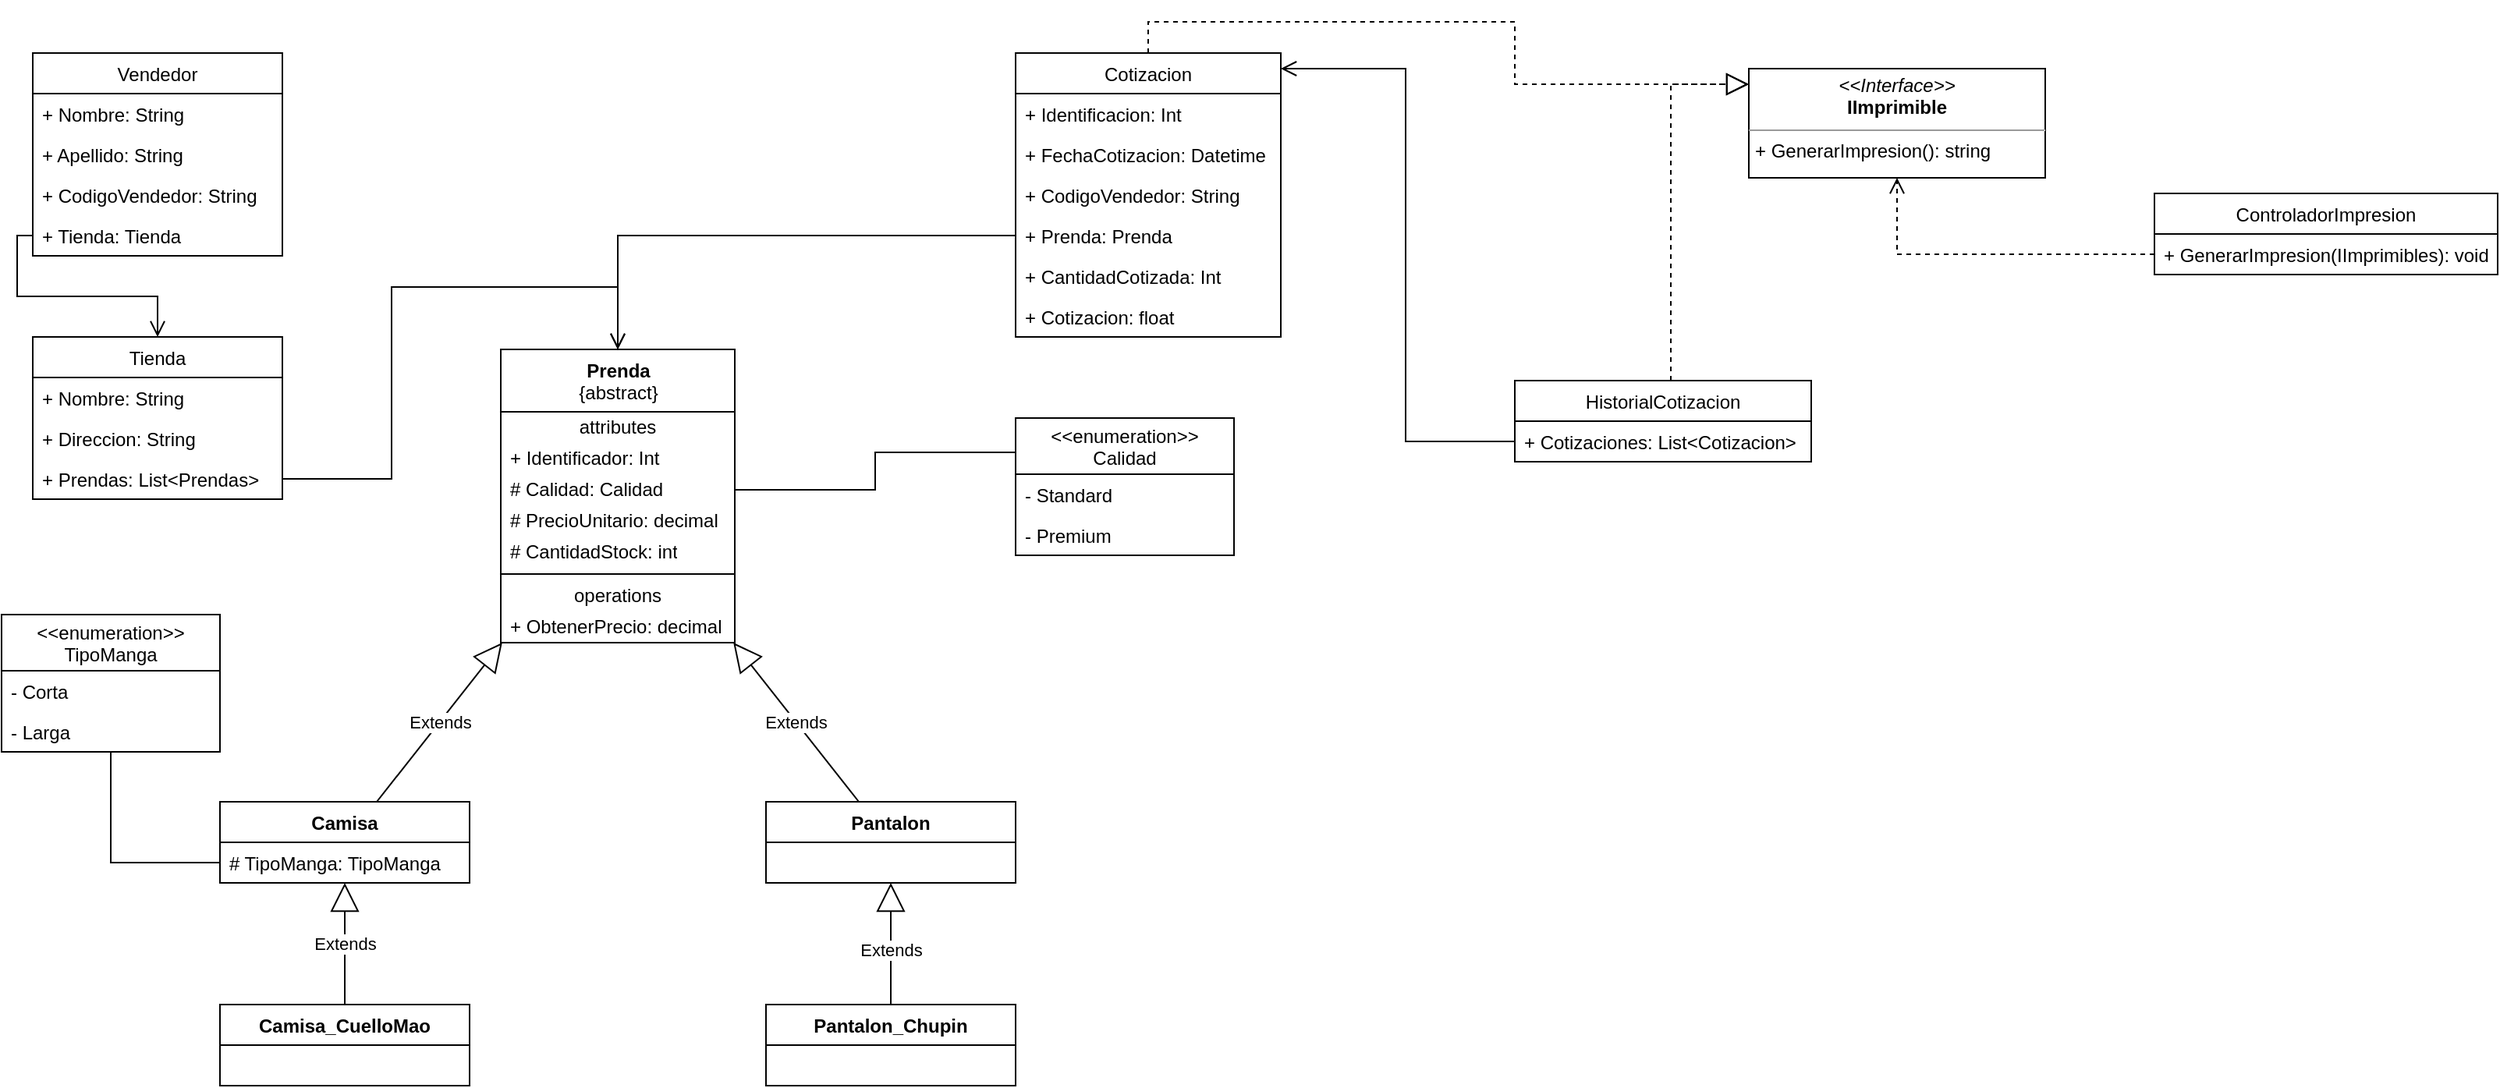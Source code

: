 <mxfile version="20.0.3" type="github">
  <diagram name="Page-1" id="c4acf3e9-155e-7222-9cf6-157b1a14988f">
    <mxGraphModel dx="1422" dy="762" grid="1" gridSize="10" guides="1" tooltips="1" connect="1" arrows="1" fold="1" page="1" pageScale="1" pageWidth="850" pageHeight="1100" background="none" math="0" shadow="0">
      <root>
        <mxCell id="0" />
        <mxCell id="1" parent="0" />
        <mxCell id="P6olf1xMX7x4DSoyxQ6s-1" value="Vendedor" style="swimlane;fontStyle=0;childLayout=stackLayout;horizontal=1;startSize=26;fillColor=none;horizontalStack=0;resizeParent=1;resizeParentMax=0;resizeLast=0;collapsible=1;marginBottom=0;" parent="1" vertex="1">
          <mxGeometry x="40" y="40" width="160" height="130" as="geometry" />
        </mxCell>
        <mxCell id="P6olf1xMX7x4DSoyxQ6s-2" value="+ Nombre: String" style="text;strokeColor=none;fillColor=none;align=left;verticalAlign=top;spacingLeft=4;spacingRight=4;overflow=hidden;rotatable=0;points=[[0,0.5],[1,0.5]];portConstraint=eastwest;" parent="P6olf1xMX7x4DSoyxQ6s-1" vertex="1">
          <mxGeometry y="26" width="160" height="26" as="geometry" />
        </mxCell>
        <mxCell id="P6olf1xMX7x4DSoyxQ6s-3" value="+ Apellido: String" style="text;strokeColor=none;fillColor=none;align=left;verticalAlign=top;spacingLeft=4;spacingRight=4;overflow=hidden;rotatable=0;points=[[0,0.5],[1,0.5]];portConstraint=eastwest;" parent="P6olf1xMX7x4DSoyxQ6s-1" vertex="1">
          <mxGeometry y="52" width="160" height="26" as="geometry" />
        </mxCell>
        <mxCell id="P6olf1xMX7x4DSoyxQ6s-4" value="+ CodigoVendedor: String" style="text;strokeColor=none;fillColor=none;align=left;verticalAlign=top;spacingLeft=4;spacingRight=4;overflow=hidden;rotatable=0;points=[[0,0.5],[1,0.5]];portConstraint=eastwest;" parent="P6olf1xMX7x4DSoyxQ6s-1" vertex="1">
          <mxGeometry y="78" width="160" height="26" as="geometry" />
        </mxCell>
        <mxCell id="P6olf1xMX7x4DSoyxQ6s-18" value="+ Tienda: Tienda" style="text;strokeColor=none;fillColor=none;align=left;verticalAlign=top;spacingLeft=4;spacingRight=4;overflow=hidden;rotatable=0;points=[[0,0.5],[1,0.5]];portConstraint=eastwest;" parent="P6olf1xMX7x4DSoyxQ6s-1" vertex="1">
          <mxGeometry y="104" width="160" height="26" as="geometry" />
        </mxCell>
        <mxCell id="P6olf1xMX7x4DSoyxQ6s-5" value="Cotizacion" style="swimlane;fontStyle=0;childLayout=stackLayout;horizontal=1;startSize=26;fillColor=none;horizontalStack=0;resizeParent=1;resizeParentMax=0;resizeLast=0;collapsible=1;marginBottom=0;" parent="1" vertex="1">
          <mxGeometry x="670" y="40" width="170" height="182" as="geometry">
            <mxRectangle x="480" y="40" width="100" height="30" as="alternateBounds" />
          </mxGeometry>
        </mxCell>
        <mxCell id="P6olf1xMX7x4DSoyxQ6s-6" value="+ Identificacion: Int&#xa;" style="text;strokeColor=none;fillColor=none;align=left;verticalAlign=top;spacingLeft=4;spacingRight=4;overflow=hidden;rotatable=0;points=[[0,0.5],[1,0.5]];portConstraint=eastwest;" parent="P6olf1xMX7x4DSoyxQ6s-5" vertex="1">
          <mxGeometry y="26" width="170" height="26" as="geometry" />
        </mxCell>
        <mxCell id="P6olf1xMX7x4DSoyxQ6s-7" value="+ FechaCotizacion: Datetime" style="text;strokeColor=none;fillColor=none;align=left;verticalAlign=top;spacingLeft=4;spacingRight=4;overflow=hidden;rotatable=0;points=[[0,0.5],[1,0.5]];portConstraint=eastwest;" parent="P6olf1xMX7x4DSoyxQ6s-5" vertex="1">
          <mxGeometry y="52" width="170" height="26" as="geometry" />
        </mxCell>
        <mxCell id="P6olf1xMX7x4DSoyxQ6s-8" value="+ CodigoVendedor: String" style="text;strokeColor=none;fillColor=none;align=left;verticalAlign=top;spacingLeft=4;spacingRight=4;overflow=hidden;rotatable=0;points=[[0,0.5],[1,0.5]];portConstraint=eastwest;" parent="P6olf1xMX7x4DSoyxQ6s-5" vertex="1">
          <mxGeometry y="78" width="170" height="26" as="geometry" />
        </mxCell>
        <mxCell id="P6olf1xMX7x4DSoyxQ6s-11" value="+ Prenda: Prenda" style="text;strokeColor=none;fillColor=none;align=left;verticalAlign=top;spacingLeft=4;spacingRight=4;overflow=hidden;rotatable=0;points=[[0,0.5],[1,0.5]];portConstraint=eastwest;" parent="P6olf1xMX7x4DSoyxQ6s-5" vertex="1">
          <mxGeometry y="104" width="170" height="26" as="geometry" />
        </mxCell>
        <mxCell id="P6olf1xMX7x4DSoyxQ6s-12" value="+ CantidadCotizada: Int" style="text;strokeColor=none;fillColor=none;align=left;verticalAlign=top;spacingLeft=4;spacingRight=4;overflow=hidden;rotatable=0;points=[[0,0.5],[1,0.5]];portConstraint=eastwest;" parent="P6olf1xMX7x4DSoyxQ6s-5" vertex="1">
          <mxGeometry y="130" width="170" height="26" as="geometry" />
        </mxCell>
        <mxCell id="P6olf1xMX7x4DSoyxQ6s-13" value="+ Cotizacion: float" style="text;strokeColor=none;fillColor=none;align=left;verticalAlign=top;spacingLeft=4;spacingRight=4;overflow=hidden;rotatable=0;points=[[0,0.5],[1,0.5]];portConstraint=eastwest;" parent="P6olf1xMX7x4DSoyxQ6s-5" vertex="1">
          <mxGeometry y="156" width="170" height="26" as="geometry" />
        </mxCell>
        <mxCell id="P6olf1xMX7x4DSoyxQ6s-14" value="Tienda" style="swimlane;fontStyle=0;childLayout=stackLayout;horizontal=1;startSize=26;fillColor=none;horizontalStack=0;resizeParent=1;resizeParentMax=0;resizeLast=0;collapsible=1;marginBottom=0;" parent="1" vertex="1">
          <mxGeometry x="40" y="222" width="160" height="104" as="geometry" />
        </mxCell>
        <mxCell id="P6olf1xMX7x4DSoyxQ6s-15" value="+ Nombre: String" style="text;strokeColor=none;fillColor=none;align=left;verticalAlign=top;spacingLeft=4;spacingRight=4;overflow=hidden;rotatable=0;points=[[0,0.5],[1,0.5]];portConstraint=eastwest;" parent="P6olf1xMX7x4DSoyxQ6s-14" vertex="1">
          <mxGeometry y="26" width="160" height="26" as="geometry" />
        </mxCell>
        <mxCell id="P6olf1xMX7x4DSoyxQ6s-16" value="+ Direccion: String" style="text;strokeColor=none;fillColor=none;align=left;verticalAlign=top;spacingLeft=4;spacingRight=4;overflow=hidden;rotatable=0;points=[[0,0.5],[1,0.5]];portConstraint=eastwest;" parent="P6olf1xMX7x4DSoyxQ6s-14" vertex="1">
          <mxGeometry y="52" width="160" height="26" as="geometry" />
        </mxCell>
        <mxCell id="P6olf1xMX7x4DSoyxQ6s-17" value="+ Prendas: List&lt;Prendas&gt;" style="text;strokeColor=none;fillColor=none;align=left;verticalAlign=top;spacingLeft=4;spacingRight=4;overflow=hidden;rotatable=0;points=[[0,0.5],[1,0.5]];portConstraint=eastwest;" parent="P6olf1xMX7x4DSoyxQ6s-14" vertex="1">
          <mxGeometry y="78" width="160" height="26" as="geometry" />
        </mxCell>
        <mxCell id="P6olf1xMX7x4DSoyxQ6s-26" value="&lt;&lt;enumeration&gt;&gt;&#xa;Calidad" style="swimlane;fontStyle=0;childLayout=stackLayout;horizontal=1;startSize=36;fillColor=none;horizontalStack=0;resizeParent=1;resizeParentMax=0;resizeLast=0;collapsible=1;marginBottom=0;" parent="1" vertex="1">
          <mxGeometry x="670" y="274" width="140" height="88" as="geometry" />
        </mxCell>
        <mxCell id="P6olf1xMX7x4DSoyxQ6s-27" value="- Standard" style="text;strokeColor=none;fillColor=none;align=left;verticalAlign=top;spacingLeft=4;spacingRight=4;overflow=hidden;rotatable=0;points=[[0,0.5],[1,0.5]];portConstraint=eastwest;" parent="P6olf1xMX7x4DSoyxQ6s-26" vertex="1">
          <mxGeometry y="36" width="140" height="26" as="geometry" />
        </mxCell>
        <mxCell id="P6olf1xMX7x4DSoyxQ6s-28" value="- Premium" style="text;strokeColor=none;fillColor=none;align=left;verticalAlign=top;spacingLeft=4;spacingRight=4;overflow=hidden;rotatable=0;points=[[0,0.5],[1,0.5]];portConstraint=eastwest;" parent="P6olf1xMX7x4DSoyxQ6s-26" vertex="1">
          <mxGeometry y="62" width="140" height="26" as="geometry" />
        </mxCell>
        <mxCell id="P6olf1xMX7x4DSoyxQ6s-33" style="edgeStyle=orthogonalEdgeStyle;rounded=0;orthogonalLoop=1;jettySize=auto;html=1;entryX=0;entryY=0.25;entryDx=0;entryDy=0;endArrow=none;endFill=0;" parent="1" source="d8b3vOoTN7vGxQ_mSlxQ-3" target="P6olf1xMX7x4DSoyxQ6s-26" edge="1">
          <mxGeometry relative="1" as="geometry">
            <mxPoint x="510" y="239" as="sourcePoint" />
          </mxGeometry>
        </mxCell>
        <mxCell id="d8b3vOoTN7vGxQ_mSlxQ-1" value="&lt;b&gt;Prenda&lt;/b&gt;&lt;br&gt;{abstract}" style="swimlane;fontStyle=0;align=center;verticalAlign=top;childLayout=stackLayout;horizontal=1;startSize=40;horizontalStack=0;resizeParent=1;resizeParentMax=0;resizeLast=0;collapsible=0;marginBottom=0;html=1;" parent="1" vertex="1">
          <mxGeometry x="340" y="230" width="150" height="188" as="geometry" />
        </mxCell>
        <mxCell id="d8b3vOoTN7vGxQ_mSlxQ-2" value="attributes" style="text;html=1;strokeColor=none;fillColor=none;align=center;verticalAlign=middle;spacingLeft=4;spacingRight=4;overflow=hidden;rotatable=0;points=[[0,0.5],[1,0.5]];portConstraint=eastwest;" parent="d8b3vOoTN7vGxQ_mSlxQ-1" vertex="1">
          <mxGeometry y="40" width="150" height="20" as="geometry" />
        </mxCell>
        <mxCell id="d8b3vOoTN7vGxQ_mSlxQ-9" value="+ Identificador: Int" style="text;html=1;strokeColor=none;fillColor=none;align=left;verticalAlign=middle;spacingLeft=4;spacingRight=4;overflow=hidden;rotatable=0;points=[[0,0.5],[1,0.5]];portConstraint=eastwest;" parent="d8b3vOoTN7vGxQ_mSlxQ-1" vertex="1">
          <mxGeometry y="60" width="150" height="20" as="geometry" />
        </mxCell>
        <mxCell id="d8b3vOoTN7vGxQ_mSlxQ-3" value="# Calidad: Calidad" style="text;html=1;strokeColor=none;fillColor=none;align=left;verticalAlign=middle;spacingLeft=4;spacingRight=4;overflow=hidden;rotatable=0;points=[[0,0.5],[1,0.5]];portConstraint=eastwest;" parent="d8b3vOoTN7vGxQ_mSlxQ-1" vertex="1">
          <mxGeometry y="80" width="150" height="20" as="geometry" />
        </mxCell>
        <mxCell id="d8b3vOoTN7vGxQ_mSlxQ-10" value="# PrecioUnitario: decimal" style="text;html=1;strokeColor=none;fillColor=none;align=left;verticalAlign=middle;spacingLeft=4;spacingRight=4;overflow=hidden;rotatable=0;points=[[0,0.5],[1,0.5]];portConstraint=eastwest;" parent="d8b3vOoTN7vGxQ_mSlxQ-1" vertex="1">
          <mxGeometry y="100" width="150" height="20" as="geometry" />
        </mxCell>
        <mxCell id="d8b3vOoTN7vGxQ_mSlxQ-11" value="# CantidadStock: int" style="text;html=1;strokeColor=none;fillColor=none;align=left;verticalAlign=middle;spacingLeft=4;spacingRight=4;overflow=hidden;rotatable=0;points=[[0,0.5],[1,0.5]];portConstraint=eastwest;" parent="d8b3vOoTN7vGxQ_mSlxQ-1" vertex="1">
          <mxGeometry y="120" width="150" height="20" as="geometry" />
        </mxCell>
        <mxCell id="d8b3vOoTN7vGxQ_mSlxQ-6" value="" style="line;strokeWidth=1;fillColor=none;align=left;verticalAlign=middle;spacingTop=-1;spacingLeft=3;spacingRight=3;rotatable=0;labelPosition=right;points=[];portConstraint=eastwest;" parent="d8b3vOoTN7vGxQ_mSlxQ-1" vertex="1">
          <mxGeometry y="140" width="150" height="8" as="geometry" />
        </mxCell>
        <mxCell id="d8b3vOoTN7vGxQ_mSlxQ-7" value="operations" style="text;html=1;strokeColor=none;fillColor=none;align=center;verticalAlign=middle;spacingLeft=4;spacingRight=4;overflow=hidden;rotatable=0;points=[[0,0.5],[1,0.5]];portConstraint=eastwest;" parent="d8b3vOoTN7vGxQ_mSlxQ-1" vertex="1">
          <mxGeometry y="148" width="150" height="20" as="geometry" />
        </mxCell>
        <mxCell id="d8b3vOoTN7vGxQ_mSlxQ-8" value="+ ObtenerPrecio: decimal" style="text;html=1;strokeColor=none;fillColor=none;align=left;verticalAlign=middle;spacingLeft=4;spacingRight=4;overflow=hidden;rotatable=0;points=[[0,0.5],[1,0.5]];portConstraint=eastwest;" parent="d8b3vOoTN7vGxQ_mSlxQ-1" vertex="1">
          <mxGeometry y="168" width="150" height="20" as="geometry" />
        </mxCell>
        <mxCell id="d8b3vOoTN7vGxQ_mSlxQ-13" value="Camisa" style="swimlane;fontStyle=1;align=center;verticalAlign=top;childLayout=stackLayout;horizontal=1;startSize=26;horizontalStack=0;resizeParent=1;resizeParentMax=0;resizeLast=0;collapsible=1;marginBottom=0;" parent="1" vertex="1">
          <mxGeometry x="160" y="520" width="160" height="52" as="geometry" />
        </mxCell>
        <mxCell id="d8b3vOoTN7vGxQ_mSlxQ-14" value="# TipoManga: TipoManga" style="text;strokeColor=none;fillColor=none;align=left;verticalAlign=top;spacingLeft=4;spacingRight=4;overflow=hidden;rotatable=0;points=[[0,0.5],[1,0.5]];portConstraint=eastwest;" parent="d8b3vOoTN7vGxQ_mSlxQ-13" vertex="1">
          <mxGeometry y="26" width="160" height="26" as="geometry" />
        </mxCell>
        <mxCell id="d8b3vOoTN7vGxQ_mSlxQ-19" value="Pantalon" style="swimlane;fontStyle=1;align=center;verticalAlign=top;childLayout=stackLayout;horizontal=1;startSize=26;horizontalStack=0;resizeParent=1;resizeParentMax=0;resizeLast=0;collapsible=1;marginBottom=0;" parent="1" vertex="1">
          <mxGeometry x="510" y="520" width="160" height="52" as="geometry" />
        </mxCell>
        <mxCell id="d8b3vOoTN7vGxQ_mSlxQ-22" value="Camisa_CuelloMao" style="swimlane;fontStyle=1;align=center;verticalAlign=top;childLayout=stackLayout;horizontal=1;startSize=26;horizontalStack=0;resizeParent=1;resizeParentMax=0;resizeLast=0;collapsible=1;marginBottom=0;" parent="1" vertex="1">
          <mxGeometry x="160" y="650" width="160" height="52" as="geometry" />
        </mxCell>
        <mxCell id="d8b3vOoTN7vGxQ_mSlxQ-25" value="Pantalon_Chupin" style="swimlane;fontStyle=1;align=center;verticalAlign=top;childLayout=stackLayout;horizontal=1;startSize=26;horizontalStack=0;resizeParent=1;resizeParentMax=0;resizeLast=0;collapsible=1;marginBottom=0;" parent="1" vertex="1">
          <mxGeometry x="510" y="650" width="160" height="52" as="geometry" />
        </mxCell>
        <mxCell id="d8b3vOoTN7vGxQ_mSlxQ-27" value="&lt;&lt;enumeration&gt;&gt;&#xa;TipoManga" style="swimlane;fontStyle=0;childLayout=stackLayout;horizontal=1;startSize=36;fillColor=none;horizontalStack=0;resizeParent=1;resizeParentMax=0;resizeLast=0;collapsible=1;marginBottom=0;" parent="1" vertex="1">
          <mxGeometry x="20" y="400" width="140" height="88" as="geometry" />
        </mxCell>
        <mxCell id="d8b3vOoTN7vGxQ_mSlxQ-28" value="- Corta" style="text;strokeColor=none;fillColor=none;align=left;verticalAlign=top;spacingLeft=4;spacingRight=4;overflow=hidden;rotatable=0;points=[[0,0.5],[1,0.5]];portConstraint=eastwest;" parent="d8b3vOoTN7vGxQ_mSlxQ-27" vertex="1">
          <mxGeometry y="36" width="140" height="26" as="geometry" />
        </mxCell>
        <mxCell id="d8b3vOoTN7vGxQ_mSlxQ-29" value="- Larga" style="text;strokeColor=none;fillColor=none;align=left;verticalAlign=top;spacingLeft=4;spacingRight=4;overflow=hidden;rotatable=0;points=[[0,0.5],[1,0.5]];portConstraint=eastwest;" parent="d8b3vOoTN7vGxQ_mSlxQ-27" vertex="1">
          <mxGeometry y="62" width="140" height="26" as="geometry" />
        </mxCell>
        <mxCell id="d8b3vOoTN7vGxQ_mSlxQ-30" style="rounded=0;orthogonalLoop=1;jettySize=auto;html=1;endArrow=none;endFill=0;edgeStyle=orthogonalEdgeStyle;sourcePerimeterSpacing=0;" parent="1" source="d8b3vOoTN7vGxQ_mSlxQ-14" target="d8b3vOoTN7vGxQ_mSlxQ-27" edge="1">
          <mxGeometry relative="1" as="geometry" />
        </mxCell>
        <mxCell id="d8b3vOoTN7vGxQ_mSlxQ-34" value="&lt;p style=&quot;margin:0px;margin-top:4px;text-align:center;&quot;&gt;&lt;i&gt;&amp;lt;&amp;lt;Interface&amp;gt;&amp;gt;&lt;/i&gt;&lt;br&gt;&lt;b&gt;IImprimible&lt;/b&gt;&lt;/p&gt;&lt;hr size=&quot;1&quot;&gt;&lt;p style=&quot;margin:0px;margin-left:4px;&quot;&gt;+ GenerarImpresion(): string&lt;/p&gt;" style="verticalAlign=top;align=left;overflow=fill;fontSize=12;fontFamily=Helvetica;html=1;" parent="1" vertex="1">
          <mxGeometry x="1140" y="50" width="190" height="70" as="geometry" />
        </mxCell>
        <mxCell id="d8b3vOoTN7vGxQ_mSlxQ-36" value="HistorialCotizacion" style="swimlane;fontStyle=0;childLayout=stackLayout;horizontal=1;startSize=26;fillColor=none;horizontalStack=0;resizeParent=1;resizeParentMax=0;resizeLast=0;collapsible=1;marginBottom=0;" parent="1" vertex="1">
          <mxGeometry x="990" y="250" width="190" height="52" as="geometry">
            <mxRectangle x="480" y="40" width="100" height="30" as="alternateBounds" />
          </mxGeometry>
        </mxCell>
        <mxCell id="d8b3vOoTN7vGxQ_mSlxQ-37" value="+ Cotizaciones: List&lt;Cotizacion&gt;&#xa;" style="text;strokeColor=none;fillColor=none;align=left;verticalAlign=top;spacingLeft=4;spacingRight=4;overflow=hidden;rotatable=0;points=[[0,0.5],[1,0.5]];portConstraint=eastwest;" parent="d8b3vOoTN7vGxQ_mSlxQ-36" vertex="1">
          <mxGeometry y="26" width="190" height="26" as="geometry" />
        </mxCell>
        <mxCell id="d8b3vOoTN7vGxQ_mSlxQ-46" value="ControladorImpresion" style="swimlane;fontStyle=0;childLayout=stackLayout;horizontal=1;startSize=26;fillColor=none;horizontalStack=0;resizeParent=1;resizeParentMax=0;resizeLast=0;collapsible=1;marginBottom=0;" parent="1" vertex="1">
          <mxGeometry x="1400" y="130" width="220" height="52" as="geometry">
            <mxRectangle x="480" y="40" width="100" height="30" as="alternateBounds" />
          </mxGeometry>
        </mxCell>
        <mxCell id="d8b3vOoTN7vGxQ_mSlxQ-48" value="+ GenerarImpresion(IImprimibles): void" style="text;strokeColor=default;fillColor=none;align=left;verticalAlign=top;spacingLeft=4;spacingRight=4;overflow=hidden;rotatable=0;points=[[0,0.5],[1,0.5]];portConstraint=eastwest;" parent="d8b3vOoTN7vGxQ_mSlxQ-46" vertex="1">
          <mxGeometry y="26" width="220" height="26" as="geometry" />
        </mxCell>
        <mxCell id="d8b3vOoTN7vGxQ_mSlxQ-50" value="Extends" style="endArrow=block;endSize=16;endFill=0;html=1;rounded=0;sourcePerimeterSpacing=0;" parent="1" source="d8b3vOoTN7vGxQ_mSlxQ-22" target="d8b3vOoTN7vGxQ_mSlxQ-13" edge="1">
          <mxGeometry width="160" relative="1" as="geometry">
            <mxPoint x="320" y="730" as="sourcePoint" />
            <mxPoint x="480" y="730" as="targetPoint" />
          </mxGeometry>
        </mxCell>
        <mxCell id="d8b3vOoTN7vGxQ_mSlxQ-51" value="Extends" style="endArrow=block;endSize=16;endFill=0;html=1;rounded=0;sourcePerimeterSpacing=0;" parent="1" source="d8b3vOoTN7vGxQ_mSlxQ-25" target="d8b3vOoTN7vGxQ_mSlxQ-19" edge="1">
          <mxGeometry x="-0.098" width="160" relative="1" as="geometry">
            <mxPoint x="250" y="660" as="sourcePoint" />
            <mxPoint x="250" y="582" as="targetPoint" />
            <Array as="points" />
            <mxPoint as="offset" />
          </mxGeometry>
        </mxCell>
        <mxCell id="d8b3vOoTN7vGxQ_mSlxQ-52" value="Extends" style="endArrow=block;endSize=16;endFill=0;html=1;rounded=0;sourcePerimeterSpacing=0;" parent="1" source="d8b3vOoTN7vGxQ_mSlxQ-13" target="d8b3vOoTN7vGxQ_mSlxQ-1" edge="1">
          <mxGeometry width="160" relative="1" as="geometry">
            <mxPoint x="260" y="670" as="sourcePoint" />
            <mxPoint x="260" y="592" as="targetPoint" />
          </mxGeometry>
        </mxCell>
        <mxCell id="d8b3vOoTN7vGxQ_mSlxQ-53" value="Extends" style="endArrow=block;endSize=16;endFill=0;html=1;rounded=0;sourcePerimeterSpacing=0;" parent="1" source="d8b3vOoTN7vGxQ_mSlxQ-19" target="d8b3vOoTN7vGxQ_mSlxQ-1" edge="1">
          <mxGeometry width="160" relative="1" as="geometry">
            <mxPoint x="270" y="680" as="sourcePoint" />
            <mxPoint x="270" y="602" as="targetPoint" />
          </mxGeometry>
        </mxCell>
        <mxCell id="d8b3vOoTN7vGxQ_mSlxQ-68" value="" style="endArrow=block;dashed=1;endFill=0;endSize=12;html=1;rounded=0;sourcePerimeterSpacing=0;edgeStyle=orthogonalEdgeStyle;" parent="1" source="P6olf1xMX7x4DSoyxQ6s-5" target="d8b3vOoTN7vGxQ_mSlxQ-34" edge="1">
          <mxGeometry width="160" relative="1" as="geometry">
            <mxPoint x="980" y="150" as="sourcePoint" />
            <mxPoint x="1140" y="150" as="targetPoint" />
            <Array as="points">
              <mxPoint x="755" y="20" />
              <mxPoint x="990" y="20" />
              <mxPoint x="990" y="60" />
            </Array>
          </mxGeometry>
        </mxCell>
        <mxCell id="d8b3vOoTN7vGxQ_mSlxQ-69" value="" style="endArrow=block;dashed=1;endFill=0;endSize=12;html=1;rounded=0;sourcePerimeterSpacing=0;edgeStyle=orthogonalEdgeStyle;" parent="1" source="d8b3vOoTN7vGxQ_mSlxQ-36" target="d8b3vOoTN7vGxQ_mSlxQ-34" edge="1">
          <mxGeometry width="160" relative="1" as="geometry">
            <mxPoint x="990" y="160" as="sourcePoint" />
            <mxPoint x="1150" y="160" as="targetPoint" />
            <Array as="points">
              <mxPoint x="1090" y="60" />
            </Array>
          </mxGeometry>
        </mxCell>
        <mxCell id="TcU1bkjwZMseAj51Qgip-1" value="" style="endArrow=open;startArrow=none;endFill=0;startFill=0;endSize=8;html=1;verticalAlign=bottom;labelBackgroundColor=none;strokeWidth=1;rounded=0;edgeStyle=orthogonalEdgeStyle;" parent="1" source="P6olf1xMX7x4DSoyxQ6s-18" target="P6olf1xMX7x4DSoyxQ6s-14" edge="1">
          <mxGeometry width="160" relative="1" as="geometry">
            <mxPoint x="400" y="100" as="sourcePoint" />
            <mxPoint x="560" y="100" as="targetPoint" />
          </mxGeometry>
        </mxCell>
        <mxCell id="TcU1bkjwZMseAj51Qgip-2" value="" style="endArrow=open;startArrow=none;endFill=0;startFill=0;endSize=8;html=1;verticalAlign=bottom;labelBackgroundColor=none;strokeWidth=1;rounded=0;exitX=0;exitY=0.5;exitDx=0;exitDy=0;edgeStyle=orthogonalEdgeStyle;" parent="1" source="P6olf1xMX7x4DSoyxQ6s-11" target="d8b3vOoTN7vGxQ_mSlxQ-1" edge="1">
          <mxGeometry width="160" relative="1" as="geometry">
            <mxPoint x="410" y="110" as="sourcePoint" />
            <mxPoint x="570" y="110" as="targetPoint" />
          </mxGeometry>
        </mxCell>
        <mxCell id="TcU1bkjwZMseAj51Qgip-3" value="" style="endArrow=open;startArrow=none;endFill=0;startFill=0;endSize=8;html=1;verticalAlign=bottom;labelBackgroundColor=none;strokeWidth=1;rounded=0;edgeStyle=orthogonalEdgeStyle;" parent="1" source="P6olf1xMX7x4DSoyxQ6s-17" target="d8b3vOoTN7vGxQ_mSlxQ-1" edge="1">
          <mxGeometry width="160" relative="1" as="geometry">
            <mxPoint x="410" y="110" as="sourcePoint" />
            <mxPoint x="570" y="110" as="targetPoint" />
            <Array as="points">
              <mxPoint x="270" y="313" />
              <mxPoint x="270" y="190" />
              <mxPoint x="415" y="190" />
            </Array>
          </mxGeometry>
        </mxCell>
        <mxCell id="TcU1bkjwZMseAj51Qgip-4" value="" style="endArrow=open;startArrow=none;endFill=0;startFill=0;endSize=8;html=1;verticalAlign=bottom;labelBackgroundColor=none;strokeWidth=1;rounded=0;edgeStyle=orthogonalEdgeStyle;" parent="1" source="d8b3vOoTN7vGxQ_mSlxQ-37" target="P6olf1xMX7x4DSoyxQ6s-5" edge="1">
          <mxGeometry width="160" relative="1" as="geometry">
            <mxPoint x="420" y="120" as="sourcePoint" />
            <mxPoint x="580" y="120" as="targetPoint" />
            <Array as="points">
              <mxPoint x="920" y="289" />
              <mxPoint x="920" y="50" />
            </Array>
          </mxGeometry>
        </mxCell>
        <mxCell id="TcU1bkjwZMseAj51Qgip-5" value="" style="endArrow=open;startArrow=none;endFill=0;startFill=0;endSize=8;html=1;verticalAlign=bottom;labelBackgroundColor=none;strokeWidth=1;rounded=0;edgeStyle=orthogonalEdgeStyle;dashed=1;" parent="1" target="d8b3vOoTN7vGxQ_mSlxQ-34" edge="1" source="d8b3vOoTN7vGxQ_mSlxQ-48">
          <mxGeometry width="160" relative="1" as="geometry">
            <mxPoint x="1400" y="340" as="sourcePoint" />
            <mxPoint x="425" y="240" as="targetPoint" />
          </mxGeometry>
        </mxCell>
      </root>
    </mxGraphModel>
  </diagram>
</mxfile>

